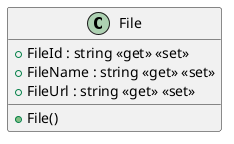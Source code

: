 @startuml
class File {
    + File()
    + FileId : string <<get>> <<set>>
    + FileName : string <<get>> <<set>>
    + FileUrl : string <<get>> <<set>>
}
@enduml
